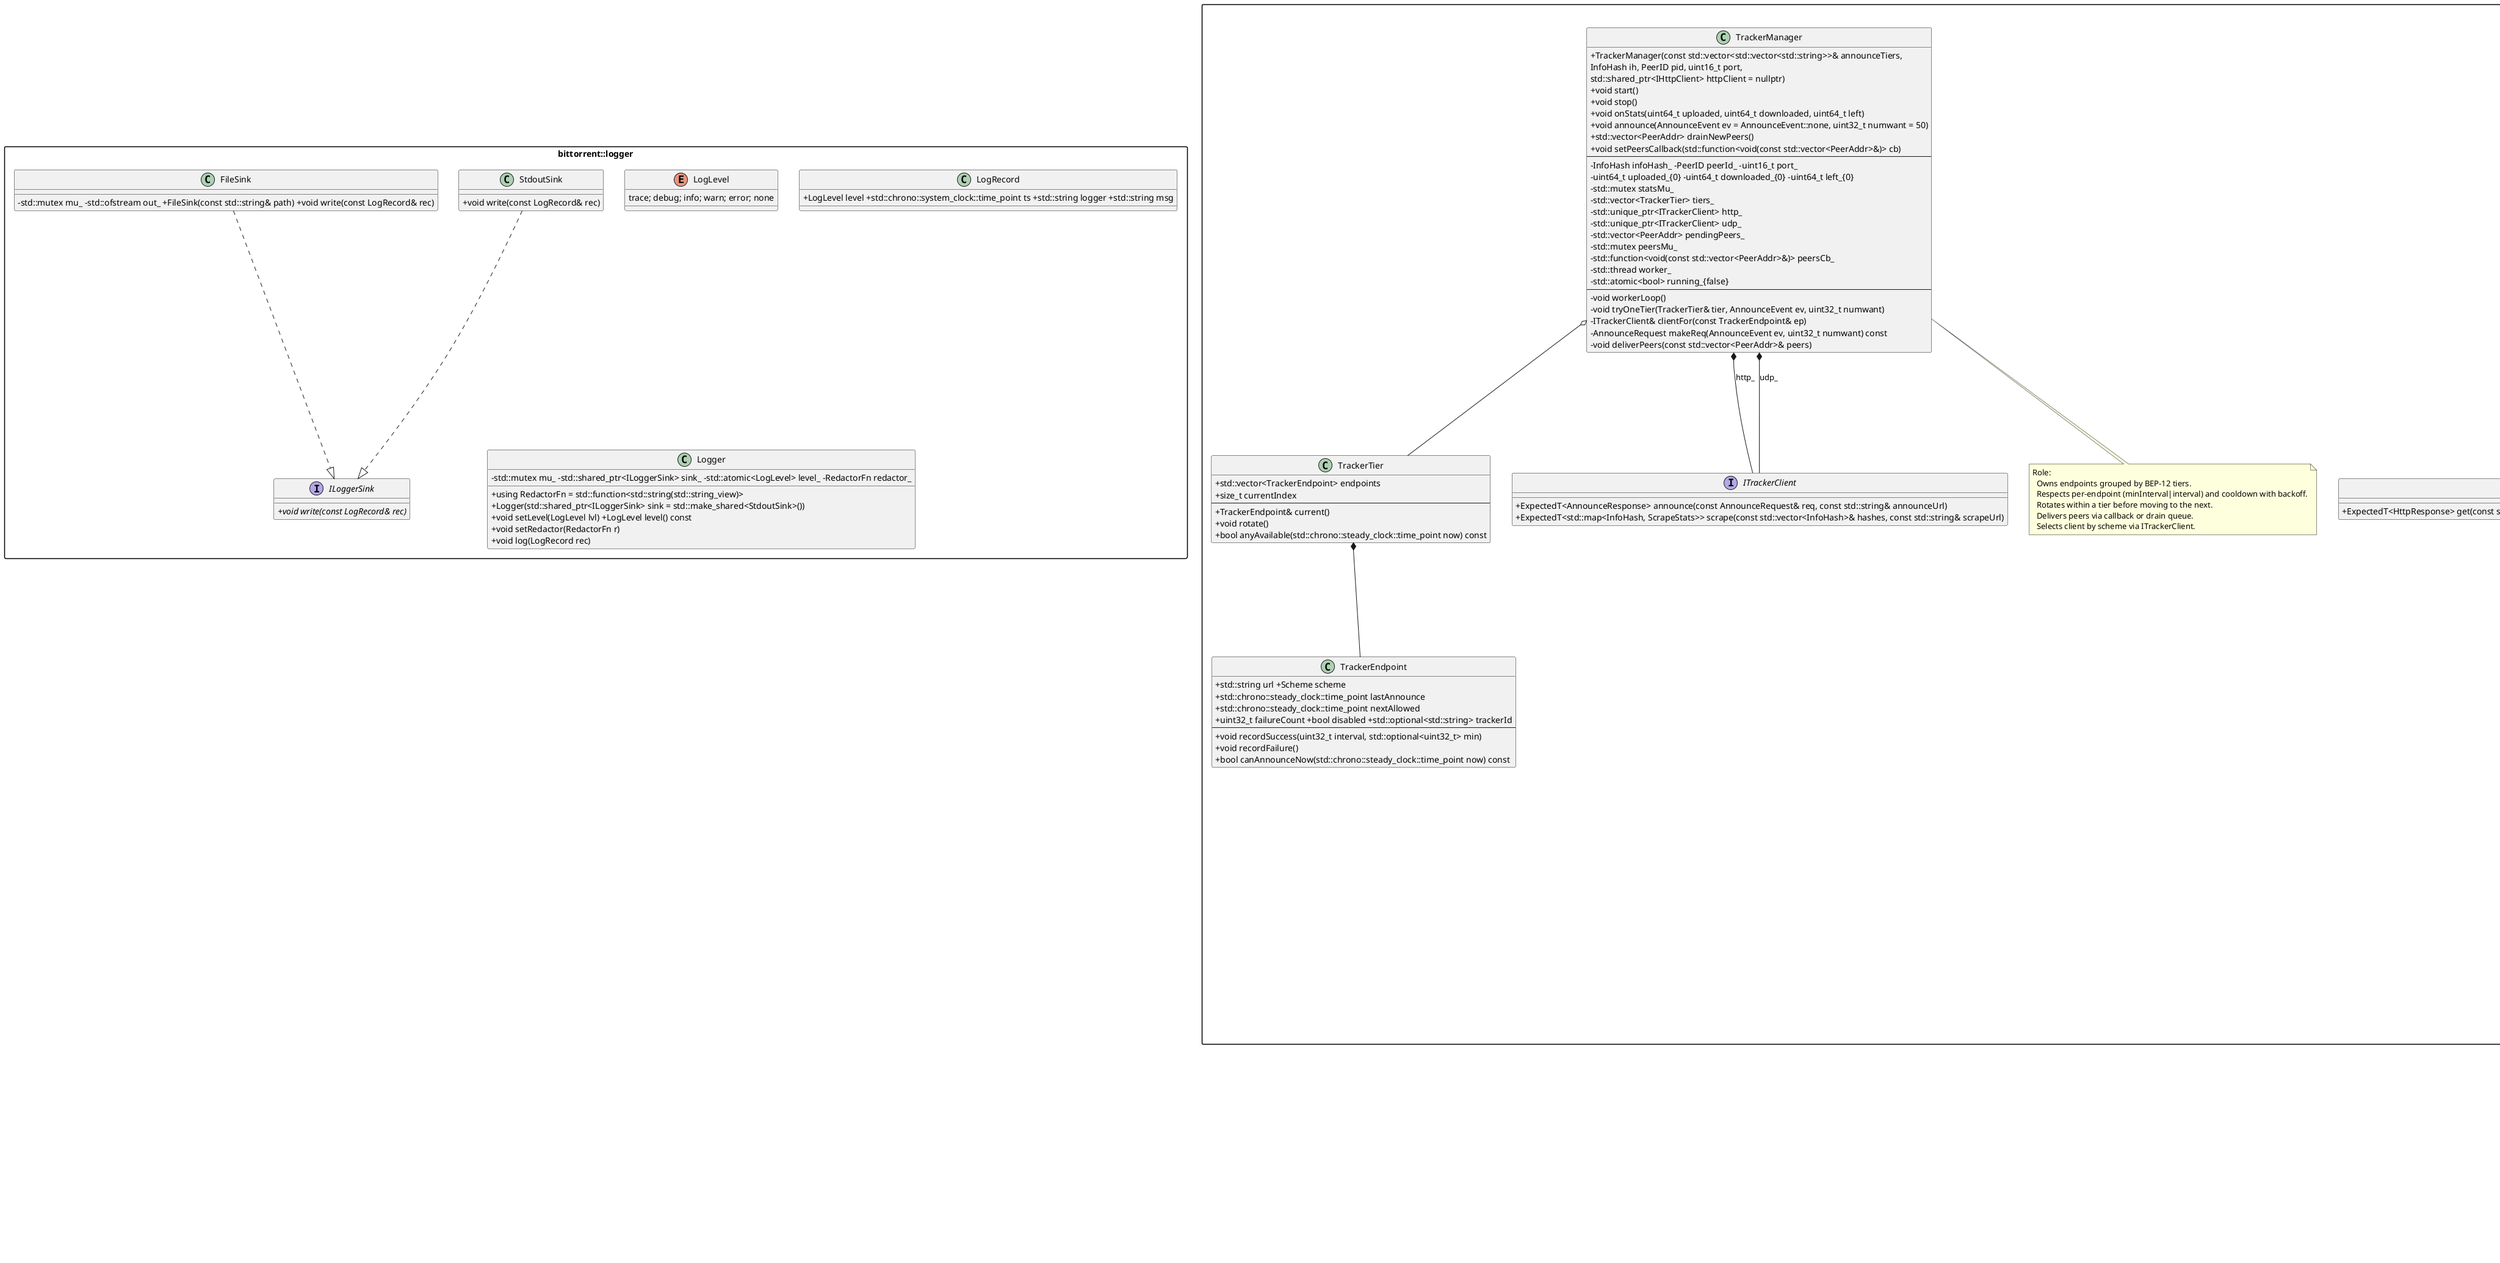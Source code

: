@startuml
skinparam packageStyle rectangle
skinparam classAttributeIconSize 0

' =========================
' BENCODE
' =========================
package "bittorrent::bencode" as bencode {

  class BencodeValue {
    +enum Type { None, Int, String, List, Dict }
    --
    -Type type_{Type::None}
    -int64_t intValue_{0}
    -std::string strValue_
    -std::vector<BencodeValue> listValue_
    -std::map<std::string,BencodeValue> dictValue_
    --
    +BencodeValue()
    +BencodeValue(int64_t i)
    +BencodeValue(const std::string& s)
    +BencodeValue(std::string&& s)
    +BencodeValue(const std::vector<BencodeValue>& l)
    +BencodeValue(std::vector<BencodeValue>&& l)
    +BencodeValue(const std::map<std::string,BencodeValue>& d)
    +BencodeValue(std::map<std::string,BencodeValue>&& d)
    --
    +bool isInt() const
    +bool isString() const
    +bool isList() const
    +bool isDict() const
    +int64_t asInt() const
    +const std::string& asString() const
    +const std::vector<BencodeValue>& asList() const
    +const std::map<std::string,BencodeValue>& asDict() const
    +std::string toString() const
    +Type type() const
  }

  class ParseResult {
    +BencodeValue root
    +std::optional<std::string_view> infoSlice
  }

  class BencodeParser {
    -std::string_view input_
    -size_t pos_{0}
    --
    +static BencodeValue parse(const std::string_view& input)
    +static ParseResult parseWithInfoSlice(const std::string_view& input)
    +static std::string encode(const BencodeValue& val)
    --
    -BencodeParser(std::string_view input)
    -BencodeValue parseValue()
    -BencodeValue parseInt()
    -BencodeValue parseString()
    -BencodeValue parseList()
    -BencodeValue parseDict()
    -char peek() const
    -char get()
    -void expect(char c)
    --
    -struct Span { size_t begin; size_t end; }
    -bool capture_info_span_{false}
    -std::optional<Span> info_span_
    -void enableInfoSpanCapture(bool on = true)
    -std::optional<std::pair<const char*, size_t>> infoSliceBytes() const
  }

  note bottom of BencodeParser
    parseDict() records the exact byte span of the value for key "info"
    when capture_info_span_ is enabled, enabling spec-correct info-hash
    computation without re-encoding.
  end note
}

' =========================
' METAINFO
' =========================
package "bittorrent::metainfo" as meta {

  class FileEntry {
    +std::filesystem::path path
    +uint64_t length
    +uint64_t offset
  }

  class InfoDictionary {
    +std::string name
    +std::vector<FileEntry> files
    +uint32_t pieceLength
    +std::vector<std::array<uint8_t,20>> pieces
    +std::string_view rawSlice   "exact bytes of 'info'"
  }

  class Metainfo {
    +static Metainfo fromTorrent(std::string_view data)
    +static Metainfo fromMagnet(const std::string& uri)
    --
    +InfoDictionary info
    +std::vector<std::vector<std::string>> announceTiers
    +std::vector<std::string> announceList
    --
    -std::array<uint8_t,20> infoHash_
    --
    +const std::vector<std::array<uint8_t,20>>& pieces() const
    +uint32_t pieceLength() const
    +bool isSingleFile() const
    +uint64_t totalLength() const
    +std::array<uint8_t,20> infoHash() const
  }
}

' =========================
' LOGGER (kept isolated; no cross deps)
' =========================
package "bittorrent::logger" as log {

  enum LogLevel { 
    trace; debug; info; warn; error; none 
    }
  class LogRecord { 
    +LogLevel level +std::chrono::system_clock::time_point ts +std::string logger +std::string msg 
    }
  interface ILoggerSink { 
    {abstract} +void write(const LogRecord& rec) 
    }
  class StdoutSink { 
    +void write(const LogRecord& rec) 
    }
  class FileSink { 
    -std::mutex mu_ -std::ofstream out_ +FileSink(const std::string& path) +void write(const LogRecord& rec) 
    }
  class Logger {
    +using RedactorFn = std::function<std::string(std::string_view)>
    -std::mutex mu_ -std::shared_ptr<ILoggerSink> sink_ -std::atomic<LogLevel> level_ -RedactorFn redactor_
    +Logger(std::shared_ptr<ILoggerSink> sink = std::make_shared<StdoutSink>())
    +void setLevel(LogLevel lvl) +LogLevel level() const
    +void setRedactor(RedactorFn r)
    +void log(LogRecord rec)
  }
  StdoutSink ..|> ILoggerSink
  FileSink  ..|> ILoggerSink
}

' =========================
' TRACKER
' =========================
package "bittorrent::tracker" as trk {

  enum AnnounceEvent { 
    none; started; completed; stopped 
    }
  enum Scheme { 
    http; https; udp 
    }

  class InfoHash { 
    +std::array<uint8_t,20> bytes +std::string toHex() const +auto operator<=>(const InfoHash&) const 
    }
  class PeerID   { 
    +std::array<uint8_t,20> bytes 
    }
  class PeerAddr { 
    +std::string ip +uint16_t port +std::optional<std::array<uint8_t,20>> peerId 
    }

  class AnnounceRequest {
    +InfoHash infoHash +PeerID peerId +uint16_t port
    +uint64_t uploaded +uint64_t downloaded +uint64_t left
    +AnnounceEvent event +uint32_t numwant +uint32_t key
    +bool compact +bool no_peer_id
    +std::optional<std::string> ipv6 +std::optional<std::string> trackerId
  }

  class AnnounceResponse {
    +uint32_t interval +std::optional<uint32_t> minInterval
    +uint32_t complete +uint32_t incomplete
    +std::vector<PeerAddr> peers
    +std::optional<std::string> warning +std::optional<std::string> trackerId
  }

  class ScrapeStats { 
    +uint32_t complete +uint32_t downloaded +uint32_t incomplete +std::optional<std::string> name 
    }

  class TrackerEndpoint {
    +std::string url +Scheme scheme
    +std::chrono::steady_clock::time_point lastAnnounce
    +std::chrono::steady_clock::time_point nextAllowed
    +uint32_t failureCount +bool disabled +std::optional<std::string> trackerId
    --
    +void recordSuccess(uint32_t interval, std::optional<uint32_t> min)
    +void recordFailure()
    +bool canAnnounceNow(std::chrono::steady_clock::time_point now) const
  }

  class TrackerTier {
    +std::vector<TrackerEndpoint> endpoints
    +size_t currentIndex
    --
    +TrackerEndpoint& current()
    +void rotate()
    +bool anyAvailable(std::chrono::steady_clock::time_point now) const
  }

  ' ---- Expected<T> as used in headers ----
  class "Error" as ErrorT { 
    +std::string message 
    }
  class "Expected<T>" as ExpectedT <<generic>> {
    +std::optional<T> value
    +std::optional<ErrorT> error
    +bool has_value() const
    +T& get() +const T& get() const
    +static ExpectedT success(T)
    +static ExpectedT failure(std::string)
  }

  class HttpResponse { 
    +int status +std::string body 
    }

  interface IHttpClient {
    +ExpectedT<HttpResponse> get(const std::string& url, int connectTimeoutSec, int transferTimeoutSec, bool followRedirects)
  }

  interface ITrackerClient {
    +ExpectedT<AnnounceResponse> announce(const AnnounceRequest& req, const std::string& announceUrl)
    +ExpectedT<std::map<InfoHash, ScrapeStats>> scrape(const std::vector<InfoHash>& hashes, const std::string& scrapeUrl)
  }

  class HttpTrackerConfig { 
    +int connectTimeoutSec = 8 +int transferTimeoutSec = 10 +bool followRedirects = true 
    }

  class HttpTracker {
    +HttpTracker(std::shared_ptr<IHttpClient> http, HttpTrackerConfig cfg = {})
    +~HttpTracker()
    --
    +ExpectedT<AnnounceResponse> announce(const AnnounceRequest& req, const std::string& announceUrl)
    +ExpectedT<std::map<InfoHash, ScrapeStats>> scrape(const std::vector<InfoHash>& hashes, const std::string& scrapeUrl)
    --
    -std::shared_ptr<IHttpClient> http_
    -HttpTrackerConfig cfg_{}
    -std::string buildAnnounceUrl(const std::string& base, const AnnounceRequest& req) const
    -static std::string percentEncode(std::string_view raw)
    -static std::string percentEncodeBinary(const unsigned char* data, std::size_t len)
    -ExpectedT<AnnounceResponse> parseAnnounceBody(const std::string& body) const
    -ExpectedT<std::map<InfoHash,ScrapeStats>> parseScrapeBody(const std::string& body) const
  }

  class UdpTracker {
    +UdpTracker()
    +ExpectedT<AnnounceResponse> announce(const AnnounceRequest& req, const std::string& announceUrl)
    +ExpectedT<std::map<InfoHash, ScrapeStats>> scrape(const std::vector<InfoHash>& hashes, const std::string& scrapeUrl)
    --
    -int sock_
    -uint64_t connId_
    -uint32_t txId_
    -ExpectedT<std::pair<uint64_t,std::chrono::steady_clock::time_point>> ensureConnection(const std::string& udpUrl)
    -ExpectedT<std::vector<uint8_t>> recvPacket(int expectedMin) const
  }

  class "makeCurlClient()" as MakeCurlClient <<factory>>

  class TrackerManager {
    +TrackerManager(const std::vector<std::vector<std::string>>& announceTiers,
                    InfoHash ih, PeerID pid, uint16_t port,
                    std::shared_ptr<IHttpClient> httpClient = nullptr)
    +void start()
    +void stop()
    +void onStats(uint64_t uploaded, uint64_t downloaded, uint64_t left)
    +void announce(AnnounceEvent ev = AnnounceEvent::none, uint32_t numwant = 50)
    +std::vector<PeerAddr> drainNewPeers()
    +void setPeersCallback(std::function<void(const std::vector<PeerAddr>&)> cb)
    --
    -InfoHash infoHash_ -PeerID peerId_ -uint16_t port_
    -uint64_t uploaded_{0} -uint64_t downloaded_{0} -uint64_t left_{0}
    -std::mutex statsMu_
    -std::vector<TrackerTier> tiers_
    -std::unique_ptr<ITrackerClient> http_
    -std::unique_ptr<ITrackerClient> udp_
    -std::vector<PeerAddr> pendingPeers_
    -std::mutex peersMu_
    -std::function<void(const std::vector<PeerAddr>&)> peersCb_
    -std::thread worker_
    -std::atomic<bool> running_{false}
    --
    -void workerLoop()
    -void tryOneTier(TrackerTier& tier, AnnounceEvent ev, uint32_t numwant)
    -ITrackerClient& clientFor(const TrackerEndpoint& ep)
    -AnnounceRequest makeReq(AnnounceEvent ev, uint32_t numwant) const
    -void deliverPeers(const std::vector<PeerAddr>& peers)
  }

  note bottom of HttpTracker
    HTTP/HTTPS announce (BEP 3/7):
      Build query with url-encoded info_hash & peer_id, event, key, numwant...
      Parse bencoded response; support compact/non-compact peers.
  end note

  note bottom of UdpTracker
    UDP (BEP 15):
      Connect (txId -> connId), retry with backoff.
      Announce with stats & event; parse compact IPv4 peers.
      Scrape supports multiple info_hash values.
  end note

  note bottom of TrackerManager
    Role:
      Owns endpoints grouped by BEP-12 tiers.
      Respects per-endpoint (minInterval|interval) and cooldown with backoff.
      Rotates within a tier before moving to the next.
      Delivers peers via callback or drain queue.
      Selects client by scheme via ITrackerClient.
  end note
}

' =========================
' RELATIONSHIPS
' =========================
meta.Metainfo *-- meta.InfoDictionary
meta.InfoDictionary *-- meta.FileEntry

meta.Metainfo ..> bencode.BencodeParser : «uses parseWithInfoSlice()»
meta.InfoDictionary ..> bencode.BencodeValue : «decode fields»

trk.HttpTracker ..> bencode.BencodeParser : «parse/encode responses»
trk.HttpTracker ..> bencode.BencodeValue  : «inspect bencoded dicts»

trk.TrackerTier *-- trk.TrackerEndpoint
trk.TrackerManager o-- trk.TrackerTier
trk.TrackerManager *-- trk.ITrackerClient : «http_»
trk.TrackerManager *-- trk.ITrackerClient : «udp_»
trk.IHttpClient <.. trk.HttpTracker : «uses via shared_ptr»
trk.HttpTrackerConfig <-- trk.HttpTracker : «cfg_»
trk.MakeCurlClient ..> trk.IHttpClient : «returns shared_ptr»

' Logger intentionally has no incoming arrows
@enduml
